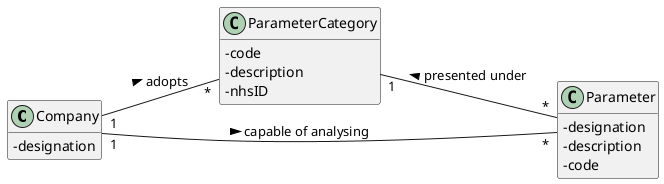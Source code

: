 @startuml
'https://plantuml.com/class-diagram
hide methods
left to right direction
class Company
class ParameterCategory
class Parameter


Company "1" -- "*" Parameter : > capable of analysing
Company "1" -- "*" ParameterCategory : > adopts
ParameterCategory "1" -- "*" Parameter : < presented under

skinparam classAttributeIconSize 0
class Company{
-designation
}

class ParameterCategory{
-code
-description
-nhsID
}

class Parameter{
-designation
-description
-code
}

@enduml
